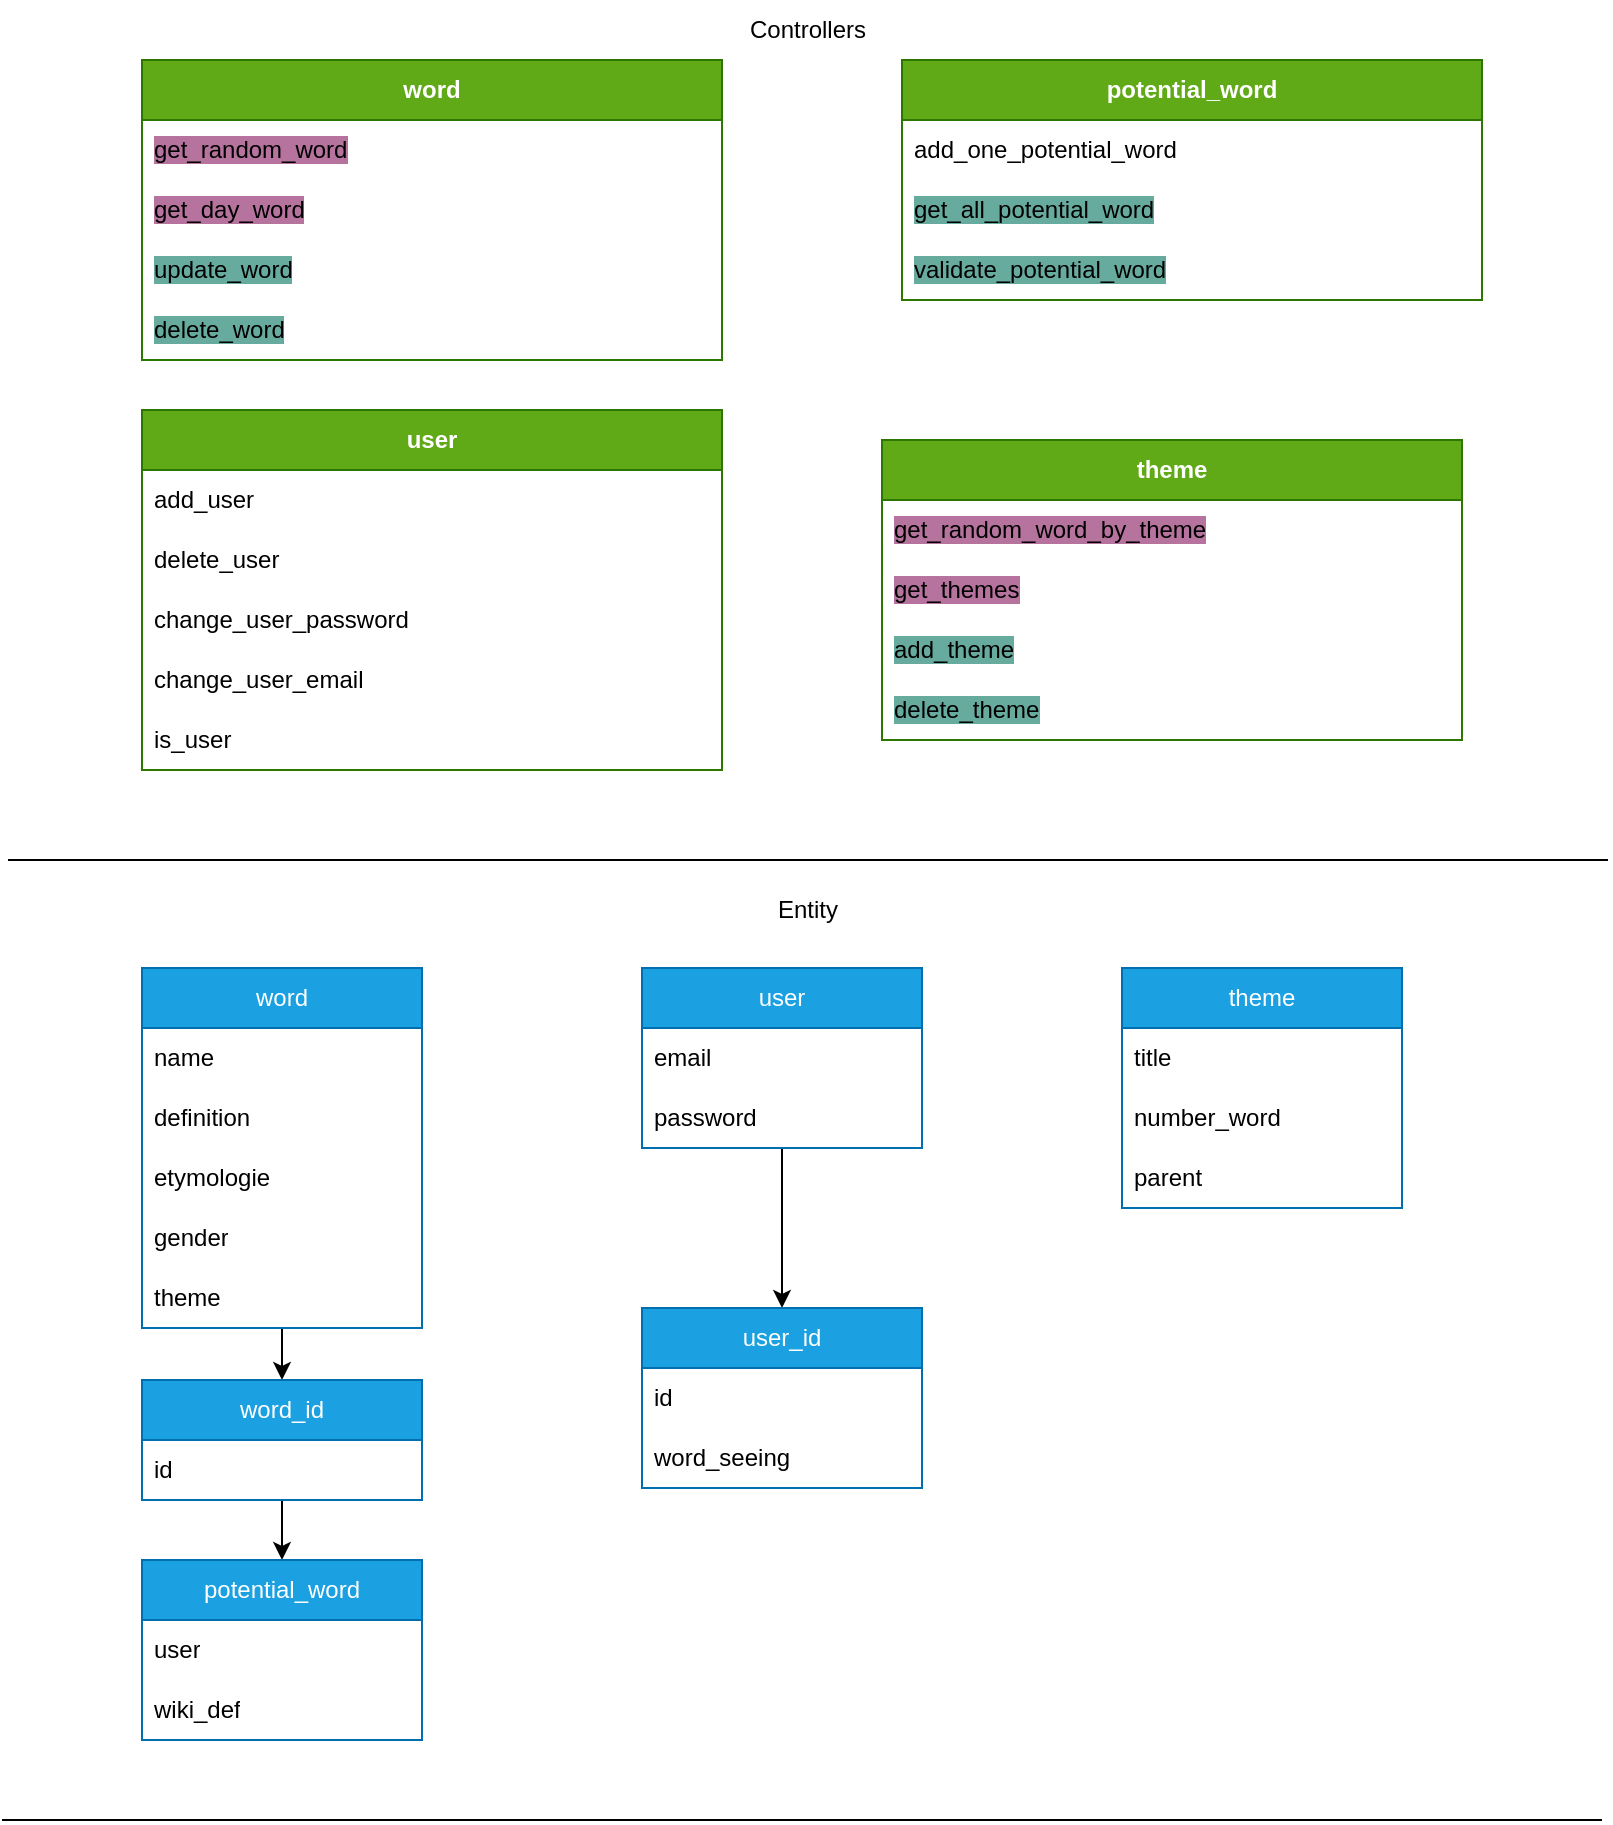 <mxfile>
    <diagram id="C5RBs43oDa-KdzZeNtuy" name="Page-1">
        <mxGraphModel dx="1260" dy="760" grid="1" gridSize="10" guides="1" tooltips="1" connect="1" arrows="1" fold="1" page="1" pageScale="1" pageWidth="827" pageHeight="1169" math="0" shadow="0">
            <root>
                <mxCell id="WIyWlLk6GJQsqaUBKTNV-0"/>
                <mxCell id="WIyWlLk6GJQsqaUBKTNV-1" parent="WIyWlLk6GJQsqaUBKTNV-0"/>
                <mxCell id="v3FP0j8TTnVcQzOzM6Bb-3" value="&lt;strong&gt;word&lt;/strong&gt;" style="swimlane;fontStyle=0;childLayout=stackLayout;horizontal=1;startSize=30;horizontalStack=0;resizeParent=1;resizeParentMax=0;resizeLast=0;collapsible=1;marginBottom=0;whiteSpace=wrap;html=1;fillColor=#60a917;strokeColor=#2D7600;fontColor=#ffffff;" parent="WIyWlLk6GJQsqaUBKTNV-1" vertex="1">
                    <mxGeometry x="80" y="40" width="290" height="150" as="geometry"/>
                </mxCell>
                <mxCell id="v3FP0j8TTnVcQzOzM6Bb-4" value="&lt;span style=&quot;background-color: rgb(181, 115, 157);&quot;&gt;get_random_word&lt;/span&gt;" style="text;strokeColor=none;fillColor=none;align=left;verticalAlign=middle;spacingLeft=4;spacingRight=4;overflow=hidden;points=[[0,0.5],[1,0.5]];portConstraint=eastwest;rotatable=0;whiteSpace=wrap;html=1;" parent="v3FP0j8TTnVcQzOzM6Bb-3" vertex="1">
                    <mxGeometry y="30" width="290" height="30" as="geometry"/>
                </mxCell>
                <mxCell id="v3FP0j8TTnVcQzOzM6Bb-29" value="&lt;span style=&quot;background-color: rgb(181, 115, 157);&quot;&gt;get_day_word&lt;/span&gt;" style="text;strokeColor=none;fillColor=none;align=left;verticalAlign=middle;spacingLeft=4;spacingRight=4;overflow=hidden;points=[[0,0.5],[1,0.5]];portConstraint=eastwest;rotatable=0;whiteSpace=wrap;html=1;" parent="v3FP0j8TTnVcQzOzM6Bb-3" vertex="1">
                    <mxGeometry y="60" width="290" height="30" as="geometry"/>
                </mxCell>
                <mxCell id="v3FP0j8TTnVcQzOzM6Bb-31" value="&lt;div&gt;&lt;span style=&quot;background-color: rgb(103, 171, 159);&quot;&gt;update_word&lt;/span&gt;&lt;/div&gt;" style="text;strokeColor=none;fillColor=none;align=left;verticalAlign=middle;spacingLeft=4;spacingRight=4;overflow=hidden;points=[[0,0.5],[1,0.5]];portConstraint=eastwest;rotatable=0;whiteSpace=wrap;html=1;" parent="v3FP0j8TTnVcQzOzM6Bb-3" vertex="1">
                    <mxGeometry y="90" width="290" height="30" as="geometry"/>
                </mxCell>
                <mxCell id="v3FP0j8TTnVcQzOzM6Bb-5" value="&lt;div&gt;&lt;span style=&quot;background-color: rgb(103, 171, 159);&quot;&gt;delete_word&lt;/span&gt;&lt;/div&gt;" style="text;strokeColor=none;fillColor=none;align=left;verticalAlign=middle;spacingLeft=4;spacingRight=4;overflow=hidden;points=[[0,0.5],[1,0.5]];portConstraint=eastwest;rotatable=0;whiteSpace=wrap;html=1;" parent="v3FP0j8TTnVcQzOzM6Bb-3" vertex="1">
                    <mxGeometry y="120" width="290" height="30" as="geometry"/>
                </mxCell>
                <mxCell id="v3FP0j8TTnVcQzOzM6Bb-11" value="&lt;strong&gt;user&lt;/strong&gt;" style="swimlane;fontStyle=0;childLayout=stackLayout;horizontal=1;startSize=30;horizontalStack=0;resizeParent=1;resizeParentMax=0;resizeLast=0;collapsible=1;marginBottom=0;whiteSpace=wrap;html=1;fillColor=#60a917;strokeColor=#2D7600;fontColor=#ffffff;" parent="WIyWlLk6GJQsqaUBKTNV-1" vertex="1">
                    <mxGeometry x="80" y="215" width="290" height="180" as="geometry"/>
                </mxCell>
                <mxCell id="v3FP0j8TTnVcQzOzM6Bb-12" value="add_user" style="text;strokeColor=none;fillColor=none;align=left;verticalAlign=middle;spacingLeft=4;spacingRight=4;overflow=hidden;points=[[0,0.5],[1,0.5]];portConstraint=eastwest;rotatable=0;whiteSpace=wrap;html=1;" parent="v3FP0j8TTnVcQzOzM6Bb-11" vertex="1">
                    <mxGeometry y="30" width="290" height="30" as="geometry"/>
                </mxCell>
                <mxCell id="v3FP0j8TTnVcQzOzM6Bb-13" value="delete_user" style="text;strokeColor=none;fillColor=none;align=left;verticalAlign=middle;spacingLeft=4;spacingRight=4;overflow=hidden;points=[[0,0.5],[1,0.5]];portConstraint=eastwest;rotatable=0;whiteSpace=wrap;html=1;" parent="v3FP0j8TTnVcQzOzM6Bb-11" vertex="1">
                    <mxGeometry y="60" width="290" height="30" as="geometry"/>
                </mxCell>
                <mxCell id="v3FP0j8TTnVcQzOzM6Bb-14" value="change_user_password" style="text;strokeColor=none;fillColor=none;align=left;verticalAlign=middle;spacingLeft=4;spacingRight=4;overflow=hidden;points=[[0,0.5],[1,0.5]];portConstraint=eastwest;rotatable=0;whiteSpace=wrap;html=1;" parent="v3FP0j8TTnVcQzOzM6Bb-11" vertex="1">
                    <mxGeometry y="90" width="290" height="30" as="geometry"/>
                </mxCell>
                <mxCell id="v3FP0j8TTnVcQzOzM6Bb-15" value="change_user_email" style="text;strokeColor=none;fillColor=none;align=left;verticalAlign=middle;spacingLeft=4;spacingRight=4;overflow=hidden;points=[[0,0.5],[1,0.5]];portConstraint=eastwest;rotatable=0;whiteSpace=wrap;html=1;" parent="v3FP0j8TTnVcQzOzM6Bb-11" vertex="1">
                    <mxGeometry y="120" width="290" height="30" as="geometry"/>
                </mxCell>
                <mxCell id="v3FP0j8TTnVcQzOzM6Bb-16" value="is_user" style="text;strokeColor=none;fillColor=none;align=left;verticalAlign=middle;spacingLeft=4;spacingRight=4;overflow=hidden;points=[[0,0.5],[1,0.5]];portConstraint=eastwest;rotatable=0;whiteSpace=wrap;html=1;" parent="v3FP0j8TTnVcQzOzM6Bb-11" vertex="1">
                    <mxGeometry y="150" width="290" height="30" as="geometry"/>
                </mxCell>
                <mxCell id="v3FP0j8TTnVcQzOzM6Bb-19" value="&lt;strong&gt;potential_word&lt;/strong&gt;" style="swimlane;fontStyle=0;childLayout=stackLayout;horizontal=1;startSize=30;horizontalStack=0;resizeParent=1;resizeParentMax=0;resizeLast=0;collapsible=1;marginBottom=0;whiteSpace=wrap;html=1;fillColor=#60a917;strokeColor=#2D7600;fontColor=#ffffff;" parent="WIyWlLk6GJQsqaUBKTNV-1" vertex="1">
                    <mxGeometry x="460" y="40" width="290" height="120" as="geometry"/>
                </mxCell>
                <mxCell id="v3FP0j8TTnVcQzOzM6Bb-21" value="add_one_potential_word" style="text;strokeColor=none;fillColor=none;align=left;verticalAlign=middle;spacingLeft=4;spacingRight=4;overflow=hidden;points=[[0,0.5],[1,0.5]];portConstraint=eastwest;rotatable=0;whiteSpace=wrap;html=1;" parent="v3FP0j8TTnVcQzOzM6Bb-19" vertex="1">
                    <mxGeometry y="30" width="290" height="30" as="geometry"/>
                </mxCell>
                <mxCell id="v3FP0j8TTnVcQzOzM6Bb-20" value="&lt;span style=&quot;background-color: rgb(103, 171, 159);&quot;&gt;get_all_potential_word&lt;/span&gt;" style="text;strokeColor=none;fillColor=none;align=left;verticalAlign=middle;spacingLeft=4;spacingRight=4;overflow=hidden;points=[[0,0.5],[1,0.5]];portConstraint=eastwest;rotatable=0;whiteSpace=wrap;html=1;" parent="v3FP0j8TTnVcQzOzM6Bb-19" vertex="1">
                    <mxGeometry y="60" width="290" height="30" as="geometry"/>
                </mxCell>
                <mxCell id="v3FP0j8TTnVcQzOzM6Bb-22" value="&lt;span style=&quot;background-color: rgb(103, 171, 159);&quot;&gt;validate_potential_word&lt;/span&gt;" style="text;strokeColor=none;fillColor=none;align=left;verticalAlign=middle;spacingLeft=4;spacingRight=4;overflow=hidden;points=[[0,0.5],[1,0.5]];portConstraint=eastwest;rotatable=0;whiteSpace=wrap;html=1;" parent="v3FP0j8TTnVcQzOzM6Bb-19" vertex="1">
                    <mxGeometry y="90" width="290" height="30" as="geometry"/>
                </mxCell>
                <mxCell id="v3FP0j8TTnVcQzOzM6Bb-32" value="&lt;strong&gt;theme&lt;/strong&gt;" style="swimlane;fontStyle=0;childLayout=stackLayout;horizontal=1;startSize=30;horizontalStack=0;resizeParent=1;resizeParentMax=0;resizeLast=0;collapsible=1;marginBottom=0;whiteSpace=wrap;html=1;fillColor=#60a917;strokeColor=#2D7600;fontColor=#ffffff;" parent="WIyWlLk6GJQsqaUBKTNV-1" vertex="1">
                    <mxGeometry x="450" y="230" width="290" height="150" as="geometry"/>
                </mxCell>
                <mxCell id="v3FP0j8TTnVcQzOzM6Bb-33" value="&lt;span style=&quot;background-color: rgb(181, 115, 157);&quot;&gt;get_random_word_by_theme&lt;/span&gt;" style="text;strokeColor=none;fillColor=none;align=left;verticalAlign=middle;spacingLeft=4;spacingRight=4;overflow=hidden;points=[[0,0.5],[1,0.5]];portConstraint=eastwest;rotatable=0;whiteSpace=wrap;html=1;" parent="v3FP0j8TTnVcQzOzM6Bb-32" vertex="1">
                    <mxGeometry y="30" width="290" height="30" as="geometry"/>
                </mxCell>
                <mxCell id="33" value="&lt;span style=&quot;background-color: rgb(181, 115, 157);&quot;&gt;get_themes&lt;/span&gt;" style="text;align=left;verticalAlign=middle;spacingLeft=4;spacingRight=4;overflow=hidden;points=[[0,0.5],[1,0.5]];portConstraint=eastwest;rotatable=0;whiteSpace=wrap;html=1;" vertex="1" parent="v3FP0j8TTnVcQzOzM6Bb-32">
                    <mxGeometry y="60" width="290" height="30" as="geometry"/>
                </mxCell>
                <mxCell id="v3FP0j8TTnVcQzOzM6Bb-35" value="&lt;span style=&quot;background-color: rgb(103, 171, 159);&quot;&gt;add_theme&lt;/span&gt;" style="text;strokeColor=none;fillColor=none;align=left;verticalAlign=middle;spacingLeft=4;spacingRight=4;overflow=hidden;points=[[0,0.5],[1,0.5]];portConstraint=eastwest;rotatable=0;whiteSpace=wrap;html=1;" parent="v3FP0j8TTnVcQzOzM6Bb-32" vertex="1">
                    <mxGeometry y="90" width="290" height="30" as="geometry"/>
                </mxCell>
                <mxCell id="v3FP0j8TTnVcQzOzM6Bb-36" value="&lt;div&gt;&lt;span style=&quot;background-color: rgb(103, 171, 159);&quot;&gt;delete_theme&lt;/span&gt;&lt;/div&gt;" style="text;strokeColor=none;fillColor=none;align=left;verticalAlign=middle;spacingLeft=4;spacingRight=4;overflow=hidden;points=[[0,0.5],[1,0.5]];portConstraint=eastwest;rotatable=0;whiteSpace=wrap;html=1;" parent="v3FP0j8TTnVcQzOzM6Bb-32" vertex="1">
                    <mxGeometry y="120" width="290" height="30" as="geometry"/>
                </mxCell>
                <mxCell id="0" value="" style="endArrow=none;html=1;" edge="1" parent="WIyWlLk6GJQsqaUBKTNV-1">
                    <mxGeometry width="50" height="50" relative="1" as="geometry">
                        <mxPoint x="13" y="440" as="sourcePoint"/>
                        <mxPoint x="813" y="440" as="targetPoint"/>
                    </mxGeometry>
                </mxCell>
                <mxCell id="14" value="" style="edgeStyle=none;html=1;" edge="1" parent="WIyWlLk6GJQsqaUBKTNV-1" source="1" target="8">
                    <mxGeometry relative="1" as="geometry"/>
                </mxCell>
                <mxCell id="1" value="word" style="swimlane;fontStyle=0;childLayout=stackLayout;horizontal=1;startSize=30;horizontalStack=0;resizeParent=1;resizeParentMax=0;resizeLast=0;collapsible=1;marginBottom=0;whiteSpace=wrap;html=1;fillColor=#1ba1e2;fontColor=#ffffff;strokeColor=#006EAF;" vertex="1" parent="WIyWlLk6GJQsqaUBKTNV-1">
                    <mxGeometry x="80" y="494" width="140" height="180" as="geometry"/>
                </mxCell>
                <mxCell id="2" value="name" style="text;strokeColor=none;fillColor=none;align=left;verticalAlign=middle;spacingLeft=4;spacingRight=4;overflow=hidden;points=[[0,0.5],[1,0.5]];portConstraint=eastwest;rotatable=0;whiteSpace=wrap;html=1;" vertex="1" parent="1">
                    <mxGeometry y="30" width="140" height="30" as="geometry"/>
                </mxCell>
                <mxCell id="3" value="definition" style="text;strokeColor=none;fillColor=none;align=left;verticalAlign=middle;spacingLeft=4;spacingRight=4;overflow=hidden;points=[[0,0.5],[1,0.5]];portConstraint=eastwest;rotatable=0;whiteSpace=wrap;html=1;" vertex="1" parent="1">
                    <mxGeometry y="60" width="140" height="30" as="geometry"/>
                </mxCell>
                <mxCell id="4" value="etymologie" style="text;strokeColor=none;fillColor=none;align=left;verticalAlign=middle;spacingLeft=4;spacingRight=4;overflow=hidden;points=[[0,0.5],[1,0.5]];portConstraint=eastwest;rotatable=0;whiteSpace=wrap;html=1;" vertex="1" parent="1">
                    <mxGeometry y="90" width="140" height="30" as="geometry"/>
                </mxCell>
                <mxCell id="5" value="gender" style="text;strokeColor=none;fillColor=none;align=left;verticalAlign=middle;spacingLeft=4;spacingRight=4;overflow=hidden;points=[[0,0.5],[1,0.5]];portConstraint=eastwest;rotatable=0;whiteSpace=wrap;html=1;" vertex="1" parent="1">
                    <mxGeometry y="120" width="140" height="30" as="geometry"/>
                </mxCell>
                <mxCell id="6" value="theme" style="text;strokeColor=none;fillColor=none;align=left;verticalAlign=middle;spacingLeft=4;spacingRight=4;overflow=hidden;points=[[0,0.5],[1,0.5]];portConstraint=eastwest;rotatable=0;whiteSpace=wrap;html=1;" vertex="1" parent="1">
                    <mxGeometry y="150" width="140" height="30" as="geometry"/>
                </mxCell>
                <mxCell id="15" style="edgeStyle=none;html=1;entryX=0.5;entryY=0;entryDx=0;entryDy=0;" edge="1" parent="WIyWlLk6GJQsqaUBKTNV-1" source="8" target="16">
                    <mxGeometry relative="1" as="geometry">
                        <mxPoint x="150" y="920" as="targetPoint"/>
                    </mxGeometry>
                </mxCell>
                <mxCell id="8" value="word_id" style="swimlane;fontStyle=0;childLayout=stackLayout;horizontal=1;startSize=30;horizontalStack=0;resizeParent=1;resizeParentMax=0;resizeLast=0;collapsible=1;marginBottom=0;whiteSpace=wrap;html=1;fillColor=#1ba1e2;fontColor=#ffffff;strokeColor=#006EAF;" vertex="1" parent="WIyWlLk6GJQsqaUBKTNV-1">
                    <mxGeometry x="80" y="700" width="140" height="60" as="geometry"/>
                </mxCell>
                <mxCell id="9" value="id" style="text;strokeColor=none;fillColor=none;align=left;verticalAlign=middle;spacingLeft=4;spacingRight=4;overflow=hidden;points=[[0,0.5],[1,0.5]];portConstraint=eastwest;rotatable=0;whiteSpace=wrap;html=1;" vertex="1" parent="8">
                    <mxGeometry y="30" width="140" height="30" as="geometry"/>
                </mxCell>
                <mxCell id="16" value="potential_word" style="swimlane;fontStyle=0;childLayout=stackLayout;horizontal=1;startSize=30;horizontalStack=0;resizeParent=1;resizeParentMax=0;resizeLast=0;collapsible=1;marginBottom=0;whiteSpace=wrap;html=1;fillColor=#1ba1e2;fontColor=#ffffff;strokeColor=#006EAF;" vertex="1" parent="WIyWlLk6GJQsqaUBKTNV-1">
                    <mxGeometry x="80" y="790" width="140" height="90" as="geometry"/>
                </mxCell>
                <mxCell id="17" value="user" style="text;strokeColor=none;fillColor=none;align=left;verticalAlign=middle;spacingLeft=4;spacingRight=4;overflow=hidden;points=[[0,0.5],[1,0.5]];portConstraint=eastwest;rotatable=0;whiteSpace=wrap;html=1;" vertex="1" parent="16">
                    <mxGeometry y="30" width="140" height="30" as="geometry"/>
                </mxCell>
                <mxCell id="29" value="wiki_def" style="text;strokeColor=none;fillColor=none;align=left;verticalAlign=middle;spacingLeft=4;spacingRight=4;overflow=hidden;points=[[0,0.5],[1,0.5]];portConstraint=eastwest;rotatable=0;whiteSpace=wrap;html=1;" vertex="1" parent="16">
                    <mxGeometry y="60" width="140" height="30" as="geometry"/>
                </mxCell>
                <mxCell id="28" value="" style="edgeStyle=none;html=1;" edge="1" parent="WIyWlLk6GJQsqaUBKTNV-1" source="18" target="25">
                    <mxGeometry relative="1" as="geometry"/>
                </mxCell>
                <mxCell id="18" value="user" style="swimlane;fontStyle=0;childLayout=stackLayout;horizontal=1;startSize=30;horizontalStack=0;resizeParent=1;resizeParentMax=0;resizeLast=0;collapsible=1;marginBottom=0;whiteSpace=wrap;html=1;fillColor=#1ba1e2;fontColor=#ffffff;strokeColor=#006EAF;" vertex="1" parent="WIyWlLk6GJQsqaUBKTNV-1">
                    <mxGeometry x="330" y="494" width="140" height="90" as="geometry"/>
                </mxCell>
                <mxCell id="19" value="email" style="text;strokeColor=none;fillColor=none;align=left;verticalAlign=middle;spacingLeft=4;spacingRight=4;overflow=hidden;points=[[0,0.5],[1,0.5]];portConstraint=eastwest;rotatable=0;whiteSpace=wrap;html=1;" vertex="1" parent="18">
                    <mxGeometry y="30" width="140" height="30" as="geometry"/>
                </mxCell>
                <mxCell id="20" value="password" style="text;strokeColor=none;fillColor=none;align=left;verticalAlign=middle;spacingLeft=4;spacingRight=4;overflow=hidden;points=[[0,0.5],[1,0.5]];portConstraint=eastwest;rotatable=0;whiteSpace=wrap;html=1;" vertex="1" parent="18">
                    <mxGeometry y="60" width="140" height="30" as="geometry"/>
                </mxCell>
                <mxCell id="25" value="user_id" style="swimlane;fontStyle=0;childLayout=stackLayout;horizontal=1;startSize=30;horizontalStack=0;resizeParent=1;resizeParentMax=0;resizeLast=0;collapsible=1;marginBottom=0;whiteSpace=wrap;html=1;fillColor=#1ba1e2;fontColor=#ffffff;strokeColor=#006EAF;" vertex="1" parent="WIyWlLk6GJQsqaUBKTNV-1">
                    <mxGeometry x="330" y="664" width="140" height="90" as="geometry"/>
                </mxCell>
                <mxCell id="26" value="id" style="text;strokeColor=none;fillColor=none;align=left;verticalAlign=middle;spacingLeft=4;spacingRight=4;overflow=hidden;points=[[0,0.5],[1,0.5]];portConstraint=eastwest;rotatable=0;whiteSpace=wrap;html=1;" vertex="1" parent="25">
                    <mxGeometry y="30" width="140" height="30" as="geometry"/>
                </mxCell>
                <mxCell id="38" value="word_seeing" style="text;strokeColor=none;fillColor=none;align=left;verticalAlign=middle;spacingLeft=4;spacingRight=4;overflow=hidden;points=[[0,0.5],[1,0.5]];portConstraint=eastwest;rotatable=0;whiteSpace=wrap;html=1;" vertex="1" parent="25">
                    <mxGeometry y="60" width="140" height="30" as="geometry"/>
                </mxCell>
                <mxCell id="30" value="theme" style="swimlane;fontStyle=0;childLayout=stackLayout;horizontal=1;startSize=30;horizontalStack=0;resizeParent=1;resizeParentMax=0;resizeLast=0;collapsible=1;marginBottom=0;whiteSpace=wrap;html=1;fillColor=#1ba1e2;fontColor=#ffffff;strokeColor=#006EAF;" vertex="1" parent="WIyWlLk6GJQsqaUBKTNV-1">
                    <mxGeometry x="570" y="494" width="140" height="120" as="geometry"/>
                </mxCell>
                <mxCell id="31" value="title" style="text;strokeColor=none;fillColor=none;align=left;verticalAlign=middle;spacingLeft=4;spacingRight=4;overflow=hidden;points=[[0,0.5],[1,0.5]];portConstraint=eastwest;rotatable=0;whiteSpace=wrap;html=1;" vertex="1" parent="30">
                    <mxGeometry y="30" width="140" height="30" as="geometry"/>
                </mxCell>
                <mxCell id="32" value="number_word" style="text;strokeColor=none;fillColor=none;align=left;verticalAlign=middle;spacingLeft=4;spacingRight=4;overflow=hidden;points=[[0,0.5],[1,0.5]];portConstraint=eastwest;rotatable=0;whiteSpace=wrap;html=1;" vertex="1" parent="30">
                    <mxGeometry y="60" width="140" height="30" as="geometry"/>
                </mxCell>
                <mxCell id="34" value="parent" style="text;strokeColor=none;fillColor=none;align=left;verticalAlign=middle;spacingLeft=4;spacingRight=4;overflow=hidden;points=[[0,0.5],[1,0.5]];portConstraint=eastwest;rotatable=0;whiteSpace=wrap;html=1;" vertex="1" parent="30">
                    <mxGeometry y="90" width="140" height="30" as="geometry"/>
                </mxCell>
                <mxCell id="35" value="" style="endArrow=none;html=1;" edge="1" parent="WIyWlLk6GJQsqaUBKTNV-1">
                    <mxGeometry width="50" height="50" relative="1" as="geometry">
                        <mxPoint x="10" y="920" as="sourcePoint"/>
                        <mxPoint x="810" y="920" as="targetPoint"/>
                    </mxGeometry>
                </mxCell>
                <mxCell id="36" value="Entity&lt;span style=&quot;color: rgba(0, 0, 0, 0); font-family: monospace; font-size: 0px; text-align: start;&quot;&gt;%3CmxGraphModel%3E%3Croot%3E%3CmxCell%20id%3D%220%22%2F%3E%3CmxCell%20id%3D%221%22%20parent%3D%220%22%2F%3E%3CmxCell%20id%3D%222%22%20value%3D%22%22%20style%3D%22endArrow%3Dnone%3Bhtml%3D1%3B%22%20edge%3D%221%22%20parent%3D%221%22%3E%3CmxGeometry%20width%3D%2250%22%20height%3D%2250%22%20relative%3D%221%22%20as%3D%22geometry%22%3E%3CmxPoint%20x%3D%2213%22%20y%3D%22440%22%20as%3D%22sourcePoint%22%2F%3E%3CmxPoint%20x%3D%22813%22%20y%3D%22440%22%20as%3D%22targetPoint%22%2F%3E%3C%2FmxGeometry%3E%3C%2FmxCell%3E%3C%2Froot%3E%3C%2FmxGraphModel%3E&lt;/span&gt;" style="text;html=1;strokeColor=none;fillColor=none;align=center;verticalAlign=middle;whiteSpace=wrap;rounded=0;" vertex="1" parent="WIyWlLk6GJQsqaUBKTNV-1">
                    <mxGeometry x="383" y="450" width="60" height="30" as="geometry"/>
                </mxCell>
                <mxCell id="37" value="Controllers" style="text;html=1;strokeColor=none;fillColor=none;align=center;verticalAlign=middle;whiteSpace=wrap;rounded=0;" vertex="1" parent="WIyWlLk6GJQsqaUBKTNV-1">
                    <mxGeometry x="383" y="10" width="60" height="30" as="geometry"/>
                </mxCell>
            </root>
        </mxGraphModel>
    </diagram>
</mxfile>